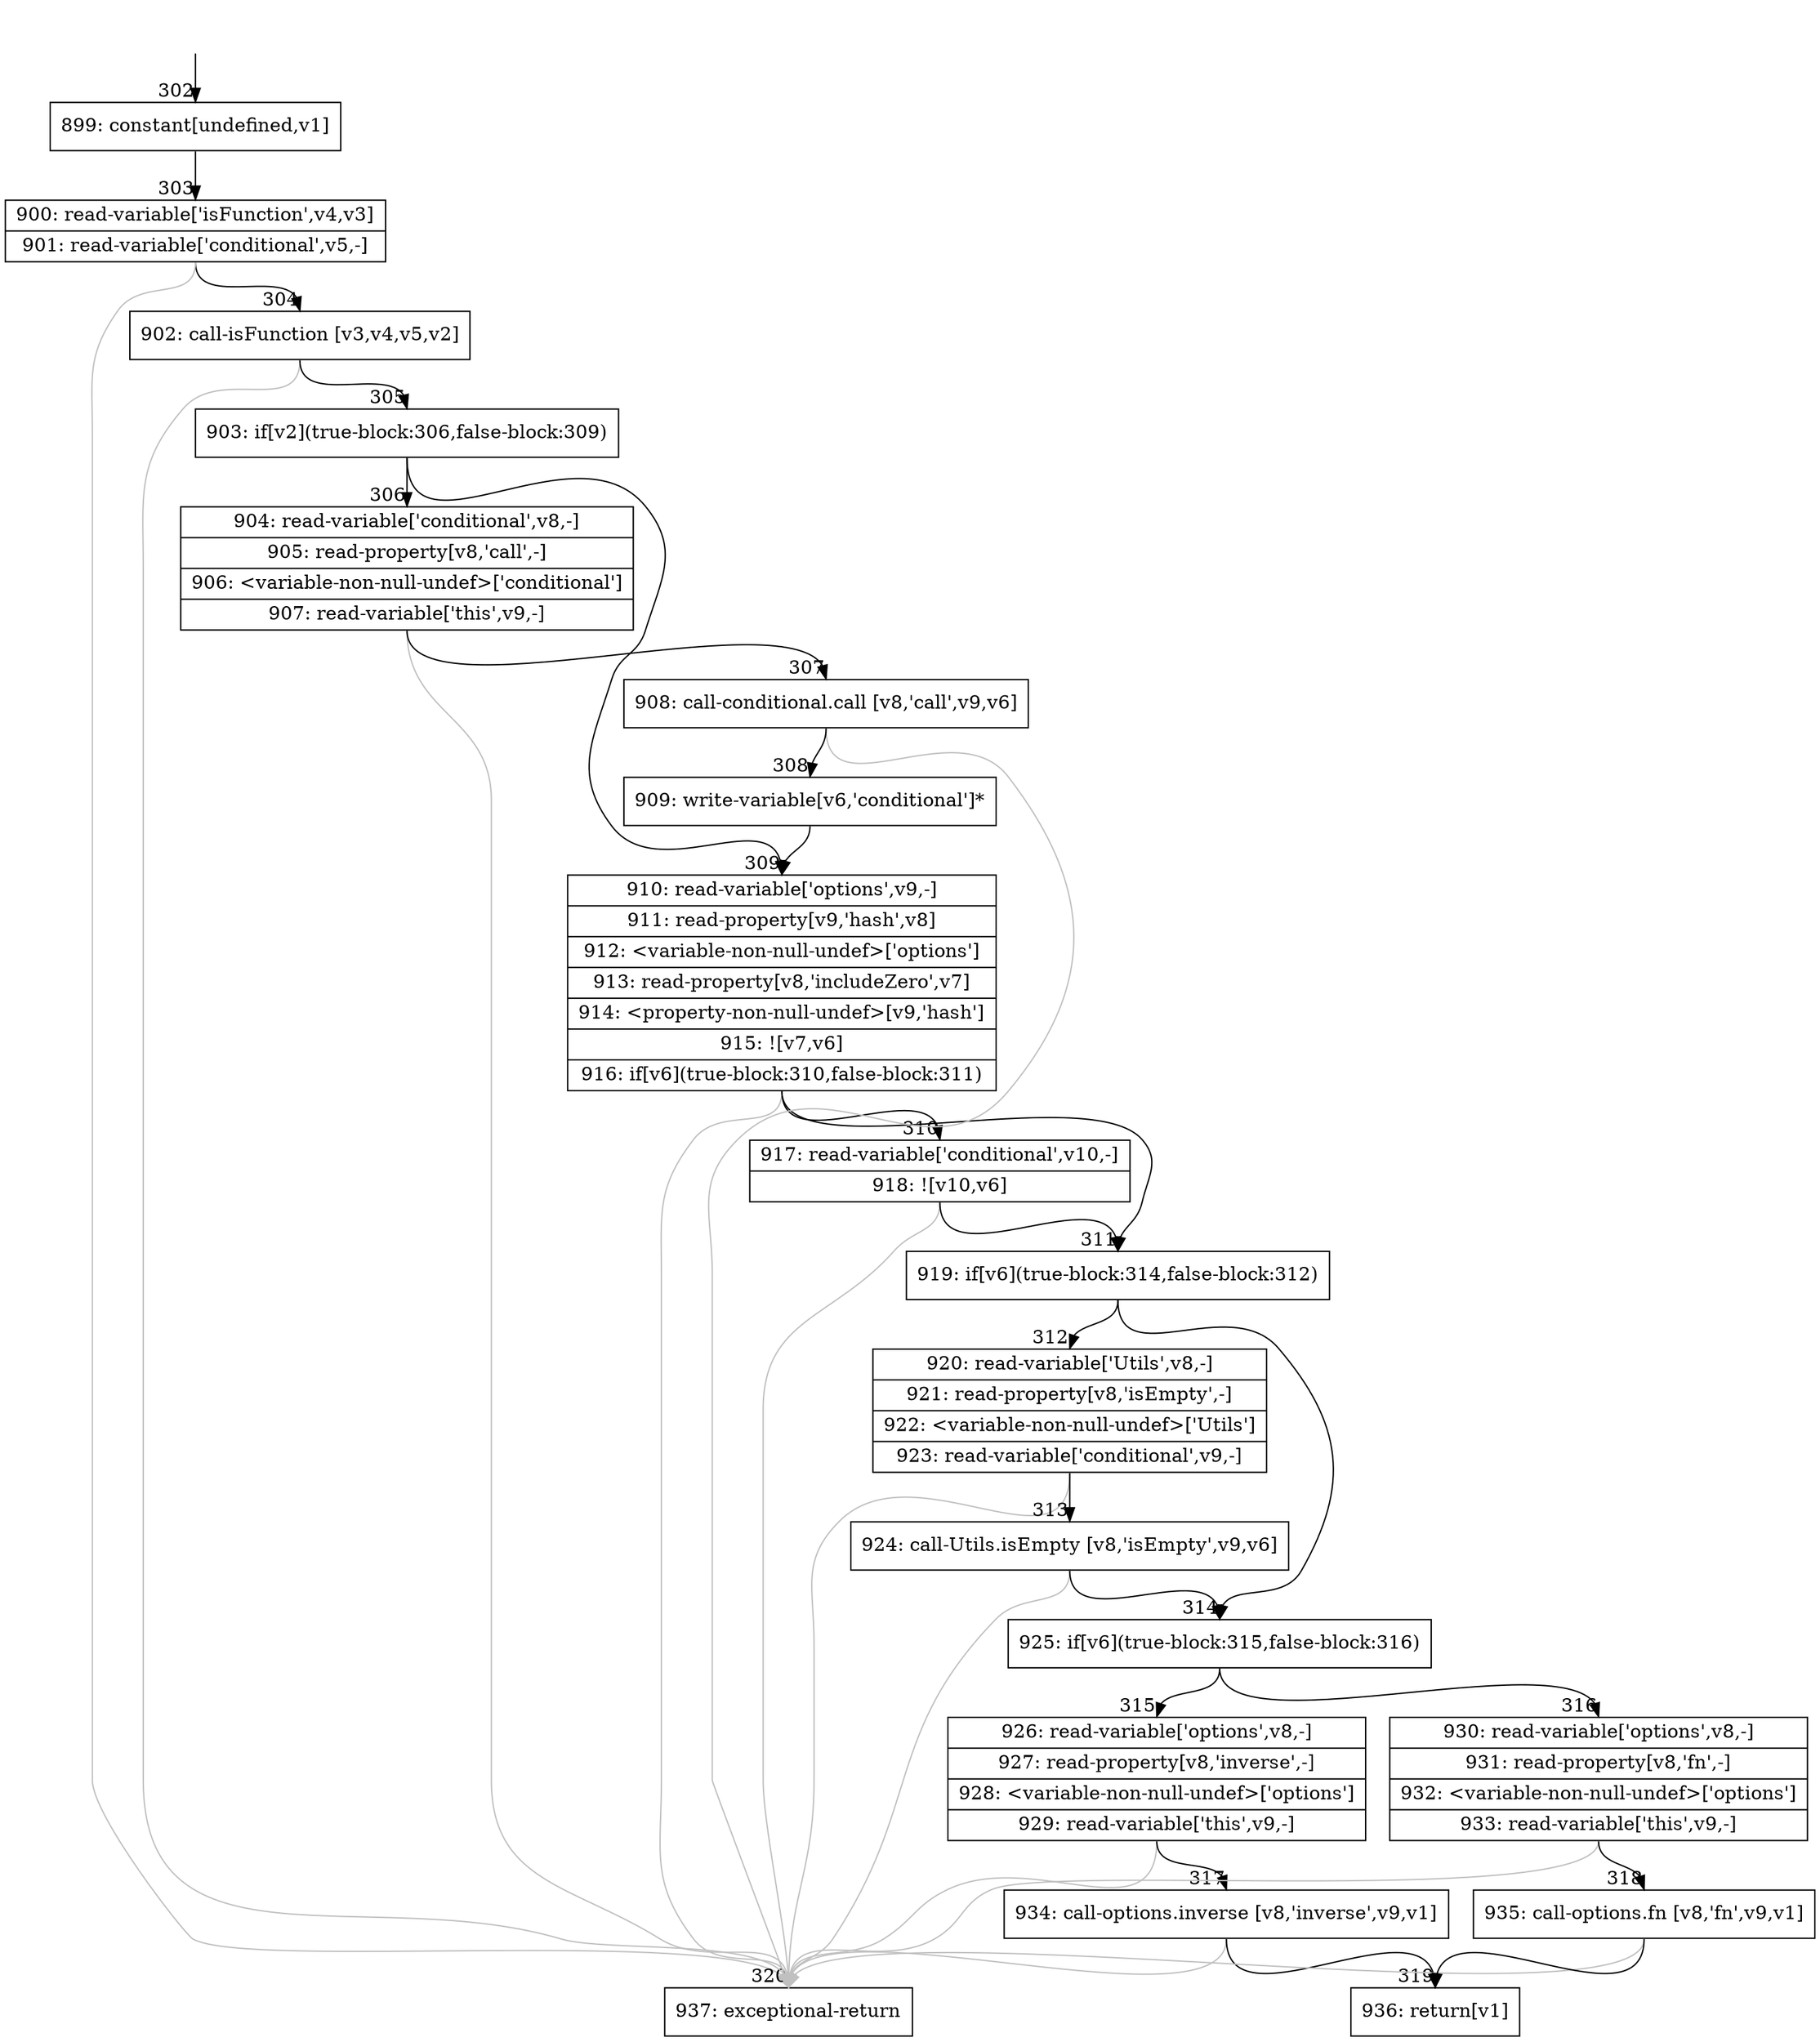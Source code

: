 digraph {
rankdir="TD"
BB_entry27[shape=none,label=""];
BB_entry27 -> BB302 [tailport=s, headport=n, headlabel="    302"]
BB302 [shape=record label="{899: constant[undefined,v1]}" ] 
BB302 -> BB303 [tailport=s, headport=n, headlabel="      303"]
BB303 [shape=record label="{900: read-variable['isFunction',v4,v3]|901: read-variable['conditional',v5,-]}" ] 
BB303 -> BB304 [tailport=s, headport=n, headlabel="      304"]
BB303 -> BB320 [tailport=s, headport=n, color=gray, headlabel="      320"]
BB304 [shape=record label="{902: call-isFunction [v3,v4,v5,v2]}" ] 
BB304 -> BB305 [tailport=s, headport=n, headlabel="      305"]
BB304 -> BB320 [tailport=s, headport=n, color=gray]
BB305 [shape=record label="{903: if[v2](true-block:306,false-block:309)}" ] 
BB305 -> BB306 [tailport=s, headport=n, headlabel="      306"]
BB305 -> BB309 [tailport=s, headport=n, headlabel="      309"]
BB306 [shape=record label="{904: read-variable['conditional',v8,-]|905: read-property[v8,'call',-]|906: \<variable-non-null-undef\>['conditional']|907: read-variable['this',v9,-]}" ] 
BB306 -> BB307 [tailport=s, headport=n, headlabel="      307"]
BB306 -> BB320 [tailport=s, headport=n, color=gray]
BB307 [shape=record label="{908: call-conditional.call [v8,'call',v9,v6]}" ] 
BB307 -> BB308 [tailport=s, headport=n, headlabel="      308"]
BB307 -> BB320 [tailport=s, headport=n, color=gray]
BB308 [shape=record label="{909: write-variable[v6,'conditional']*}" ] 
BB308 -> BB309 [tailport=s, headport=n]
BB309 [shape=record label="{910: read-variable['options',v9,-]|911: read-property[v9,'hash',v8]|912: \<variable-non-null-undef\>['options']|913: read-property[v8,'includeZero',v7]|914: \<property-non-null-undef\>[v9,'hash']|915: ![v7,v6]|916: if[v6](true-block:310,false-block:311)}" ] 
BB309 -> BB311 [tailport=s, headport=n, headlabel="      311"]
BB309 -> BB310 [tailport=s, headport=n, headlabel="      310"]
BB309 -> BB320 [tailport=s, headport=n, color=gray]
BB310 [shape=record label="{917: read-variable['conditional',v10,-]|918: ![v10,v6]}" ] 
BB310 -> BB311 [tailport=s, headport=n]
BB310 -> BB320 [tailport=s, headport=n, color=gray]
BB311 [shape=record label="{919: if[v6](true-block:314,false-block:312)}" ] 
BB311 -> BB314 [tailport=s, headport=n, headlabel="      314"]
BB311 -> BB312 [tailport=s, headport=n, headlabel="      312"]
BB312 [shape=record label="{920: read-variable['Utils',v8,-]|921: read-property[v8,'isEmpty',-]|922: \<variable-non-null-undef\>['Utils']|923: read-variable['conditional',v9,-]}" ] 
BB312 -> BB313 [tailport=s, headport=n, headlabel="      313"]
BB312 -> BB320 [tailport=s, headport=n, color=gray]
BB313 [shape=record label="{924: call-Utils.isEmpty [v8,'isEmpty',v9,v6]}" ] 
BB313 -> BB314 [tailport=s, headport=n]
BB313 -> BB320 [tailport=s, headport=n, color=gray]
BB314 [shape=record label="{925: if[v6](true-block:315,false-block:316)}" ] 
BB314 -> BB315 [tailport=s, headport=n, headlabel="      315"]
BB314 -> BB316 [tailport=s, headport=n, headlabel="      316"]
BB315 [shape=record label="{926: read-variable['options',v8,-]|927: read-property[v8,'inverse',-]|928: \<variable-non-null-undef\>['options']|929: read-variable['this',v9,-]}" ] 
BB315 -> BB317 [tailport=s, headport=n, headlabel="      317"]
BB315 -> BB320 [tailport=s, headport=n, color=gray]
BB316 [shape=record label="{930: read-variable['options',v8,-]|931: read-property[v8,'fn',-]|932: \<variable-non-null-undef\>['options']|933: read-variable['this',v9,-]}" ] 
BB316 -> BB318 [tailport=s, headport=n, headlabel="      318"]
BB316 -> BB320 [tailport=s, headport=n, color=gray]
BB317 [shape=record label="{934: call-options.inverse [v8,'inverse',v9,v1]}" ] 
BB317 -> BB319 [tailport=s, headport=n, headlabel="      319"]
BB317 -> BB320 [tailport=s, headport=n, color=gray]
BB318 [shape=record label="{935: call-options.fn [v8,'fn',v9,v1]}" ] 
BB318 -> BB319 [tailport=s, headport=n]
BB318 -> BB320 [tailport=s, headport=n, color=gray]
BB319 [shape=record label="{936: return[v1]}" ] 
BB320 [shape=record label="{937: exceptional-return}" ] 
//#$~ 364
}
